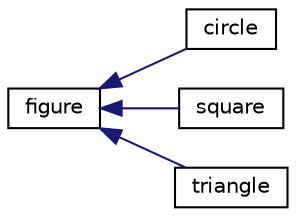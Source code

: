 digraph "Graphical Class Hierarchy"
{
  edge [fontname="Helvetica",fontsize="10",labelfontname="Helvetica",labelfontsize="10"];
  node [fontname="Helvetica",fontsize="10",shape=record];
  rankdir="LR";
  Node1 [label="figure",height=0.2,width=0.4,color="black", fillcolor="white", style="filled",URL="$classfigure.html"];
  Node1 -> Node2 [dir="back",color="midnightblue",fontsize="10",style="solid",fontname="Helvetica"];
  Node2 [label="circle",height=0.2,width=0.4,color="black", fillcolor="white", style="filled",URL="$classcircle.html"];
  Node1 -> Node3 [dir="back",color="midnightblue",fontsize="10",style="solid",fontname="Helvetica"];
  Node3 [label="square",height=0.2,width=0.4,color="black", fillcolor="white", style="filled",URL="$classsquare.html"];
  Node1 -> Node4 [dir="back",color="midnightblue",fontsize="10",style="solid",fontname="Helvetica"];
  Node4 [label="triangle",height=0.2,width=0.4,color="black", fillcolor="white", style="filled",URL="$classtriangle.html"];
}
